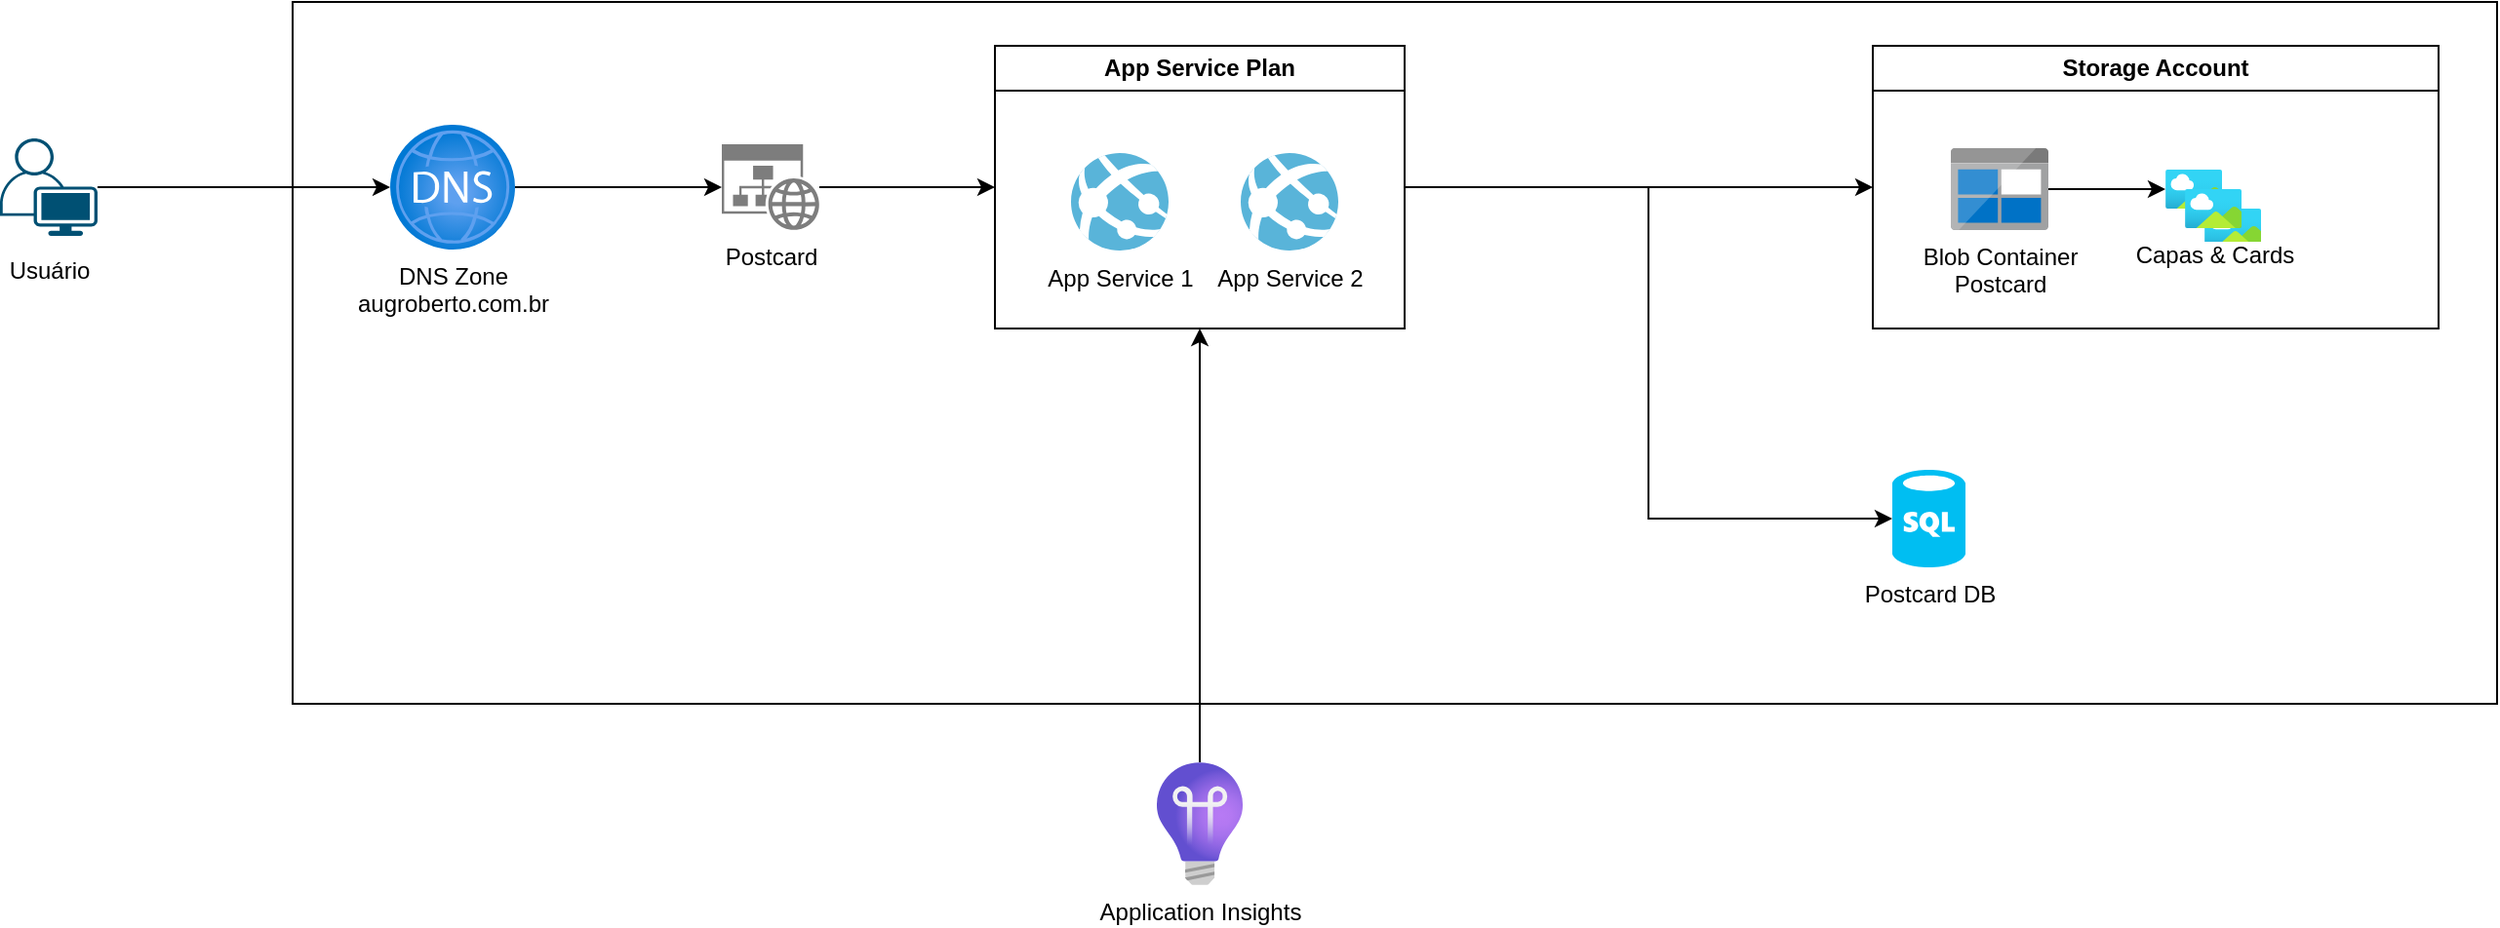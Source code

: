 <mxfile version="20.7.4" type="device"><diagram id="QwKq26RWfQRzRvrnCy8i" name="Arquitetura"><mxGraphModel dx="1434" dy="768" grid="1" gridSize="10" guides="1" tooltips="1" connect="1" arrows="1" fold="1" page="1" pageScale="1" pageWidth="827" pageHeight="1169" math="0" shadow="0"><root><mxCell id="0"/><mxCell id="1" parent="0"/><mxCell id="bbUJEWCpVblQ_X7ayqf0-1" value="" style="rounded=0;whiteSpace=wrap;html=1;" parent="1" vertex="1"><mxGeometry x="340" y="370" width="1130" height="360" as="geometry"/></mxCell><mxCell id="hhYdrSh-311QPUFBybWn-2" style="edgeStyle=orthogonalEdgeStyle;rounded=0;orthogonalLoop=1;jettySize=auto;html=1;entryX=0;entryY=0.5;entryDx=0;entryDy=0;" parent="1" source="bURxMucPo_NN_xfkfbyG-4" target="hhYdrSh-311QPUFBybWn-1" edge="1"><mxGeometry relative="1" as="geometry"/></mxCell><mxCell id="bURxMucPo_NN_xfkfbyG-4" value="Postcard" style="sketch=0;aspect=fixed;pointerEvents=1;shadow=0;dashed=0;html=1;strokeColor=none;labelPosition=center;verticalLabelPosition=bottom;verticalAlign=top;align=center;shape=mxgraph.mscae.enterprise.website_generic;fillColor=#7D7D7D;" parent="1" vertex="1"><mxGeometry x="560" y="443" width="50" height="44" as="geometry"/></mxCell><mxCell id="PLJs3n1ApEmmQC8rkvc9-18" style="edgeStyle=orthogonalEdgeStyle;rounded=0;orthogonalLoop=1;jettySize=auto;html=1;" parent="1" source="bURxMucPo_NN_xfkfbyG-9" target="PLJs3n1ApEmmQC8rkvc9-16" edge="1"><mxGeometry relative="1" as="geometry"/></mxCell><mxCell id="bURxMucPo_NN_xfkfbyG-9" value="&lt;font style=&quot;font-size: 12px;&quot;&gt;Usuário&lt;/font&gt;" style="points=[[0.35,0,0],[0.98,0.51,0],[1,0.71,0],[0.67,1,0],[0,0.795,0],[0,0.65,0]];verticalLabelPosition=bottom;sketch=0;html=1;verticalAlign=top;aspect=fixed;align=center;pointerEvents=1;shape=mxgraph.cisco19.user;fillColor=#005073;strokeColor=none;fontSize=16;" parent="1" vertex="1"><mxGeometry x="190" y="440" width="50" height="50" as="geometry"/></mxCell><mxCell id="PLJs3n1ApEmmQC8rkvc9-17" style="edgeStyle=orthogonalEdgeStyle;rounded=0;orthogonalLoop=1;jettySize=auto;html=1;entryX=0;entryY=0.5;entryDx=0;entryDy=0;entryPerimeter=0;" parent="1" source="PLJs3n1ApEmmQC8rkvc9-16" target="bURxMucPo_NN_xfkfbyG-4" edge="1"><mxGeometry relative="1" as="geometry"><mxPoint x="557" y="465" as="targetPoint"/></mxGeometry></mxCell><mxCell id="PLJs3n1ApEmmQC8rkvc9-16" value="DNS Zone&lt;br&gt;augroberto.com.br" style="aspect=fixed;html=1;points=[];align=center;image;fontSize=12;image=img/lib/azure2/networking/DNS_Zones.svg;" parent="1" vertex="1"><mxGeometry x="390" y="433" width="64" height="64" as="geometry"/></mxCell><mxCell id="W6wjQ2KjkVEKuR3RCmpy-3" style="edgeStyle=orthogonalEdgeStyle;rounded=0;orthogonalLoop=1;jettySize=auto;html=1;entryX=0;entryY=0.5;entryDx=0;entryDy=0;entryPerimeter=0;" parent="1" source="hhYdrSh-311QPUFBybWn-1" target="W6wjQ2KjkVEKuR3RCmpy-1" edge="1"><mxGeometry relative="1" as="geometry"/></mxCell><mxCell id="WAJYf9x2stMr0Gp2IRHW-6" style="edgeStyle=orthogonalEdgeStyle;rounded=0;orthogonalLoop=1;jettySize=auto;html=1;entryX=0;entryY=0.5;entryDx=0;entryDy=0;" edge="1" parent="1" source="hhYdrSh-311QPUFBybWn-1" target="WAJYf9x2stMr0Gp2IRHW-3"><mxGeometry relative="1" as="geometry"/></mxCell><mxCell id="hhYdrSh-311QPUFBybWn-1" value="App Service Plan" style="swimlane;whiteSpace=wrap;html=1;" parent="1" vertex="1"><mxGeometry x="700" y="392.5" width="210" height="145" as="geometry"><mxRectangle x="700" y="385" width="140" height="30" as="alternateBounds"/></mxGeometry></mxCell><mxCell id="7dQ7hQsSx9xN5XFtyE_Y-1" value="App Service 1" style="sketch=0;aspect=fixed;html=1;points=[];align=center;image;fontSize=12;image=img/lib/mscae/App_Services.svg;" parent="hhYdrSh-311QPUFBybWn-1" vertex="1"><mxGeometry x="39" y="55" width="50" height="50" as="geometry"/></mxCell><mxCell id="hhYdrSh-311QPUFBybWn-3" value="App Service 2" style="sketch=0;aspect=fixed;html=1;points=[];align=center;image;fontSize=12;image=img/lib/mscae/App_Services.svg;" parent="hhYdrSh-311QPUFBybWn-1" vertex="1"><mxGeometry x="126" y="55" width="50" height="50" as="geometry"/></mxCell><mxCell id="QMNQVj9OApappB1JRxMZ-2" style="edgeStyle=orthogonalEdgeStyle;rounded=0;orthogonalLoop=1;jettySize=auto;html=1;entryX=0.5;entryY=1;entryDx=0;entryDy=0;" parent="1" source="QMNQVj9OApappB1JRxMZ-1" target="hhYdrSh-311QPUFBybWn-1" edge="1"><mxGeometry relative="1" as="geometry"/></mxCell><mxCell id="QMNQVj9OApappB1JRxMZ-1" value="Application Insights" style="aspect=fixed;html=1;points=[];align=center;image;fontSize=12;image=img/lib/azure2/management_governance/Application_Insights.svg;" parent="1" vertex="1"><mxGeometry x="783" y="760" width="44" height="63" as="geometry"/></mxCell><mxCell id="W6wjQ2KjkVEKuR3RCmpy-1" value="Postcard DB" style="verticalLabelPosition=bottom;html=1;verticalAlign=top;align=center;strokeColor=none;fillColor=#00BEF2;shape=mxgraph.azure.sql_database;" parent="1" vertex="1"><mxGeometry x="1160" y="610" width="37.5" height="50" as="geometry"/></mxCell><mxCell id="WAJYf9x2stMr0Gp2IRHW-12" style="edgeStyle=orthogonalEdgeStyle;rounded=0;orthogonalLoop=1;jettySize=auto;html=1;" edge="1" parent="1" source="WAJYf9x2stMr0Gp2IRHW-1" target="WAJYf9x2stMr0Gp2IRHW-7"><mxGeometry relative="1" as="geometry"/></mxCell><mxCell id="WAJYf9x2stMr0Gp2IRHW-1" value="Blob Container&lt;br&gt;Postcard" style="sketch=0;aspect=fixed;html=1;points=[];align=center;image;fontSize=12;image=img/lib/mscae/BlobBlock.svg;" vertex="1" parent="1"><mxGeometry x="1190" y="445" width="50" height="42" as="geometry"/></mxCell><mxCell id="WAJYf9x2stMr0Gp2IRHW-3" value="Storage Account" style="swimlane;whiteSpace=wrap;html=1;" vertex="1" parent="1"><mxGeometry x="1150" y="392.5" width="290" height="145" as="geometry"><mxRectangle x="700" y="385" width="140" height="30" as="alternateBounds"/></mxGeometry></mxCell><mxCell id="WAJYf9x2stMr0Gp2IRHW-11" value="" style="group" vertex="1" connectable="0" parent="1"><mxGeometry x="1300" y="456" width="49.09" height="40" as="geometry"/></mxCell><mxCell id="WAJYf9x2stMr0Gp2IRHW-9" value="" style="aspect=fixed;html=1;points=[];align=center;image;fontSize=12;image=img/lib/azure2/general/Image.svg;" vertex="1" parent="WAJYf9x2stMr0Gp2IRHW-11"><mxGeometry x="20" y="20" width="29.09" height="20" as="geometry"/></mxCell><mxCell id="WAJYf9x2stMr0Gp2IRHW-10" value="" style="group" vertex="1" connectable="0" parent="WAJYf9x2stMr0Gp2IRHW-11"><mxGeometry width="39.09" height="30" as="geometry"/></mxCell><mxCell id="WAJYf9x2stMr0Gp2IRHW-7" value="" style="aspect=fixed;html=1;points=[];align=center;image;fontSize=12;image=img/lib/azure2/general/Image.svg;" vertex="1" parent="WAJYf9x2stMr0Gp2IRHW-10"><mxGeometry width="29.09" height="20" as="geometry"/></mxCell><mxCell id="WAJYf9x2stMr0Gp2IRHW-8" value="Capas &amp;amp; Cards" style="aspect=fixed;html=1;points=[];align=center;image;fontSize=12;image=img/lib/azure2/general/Image.svg;" vertex="1" parent="WAJYf9x2stMr0Gp2IRHW-10"><mxGeometry x="10" y="10" width="29.09" height="20" as="geometry"/></mxCell></root></mxGraphModel></diagram></mxfile>